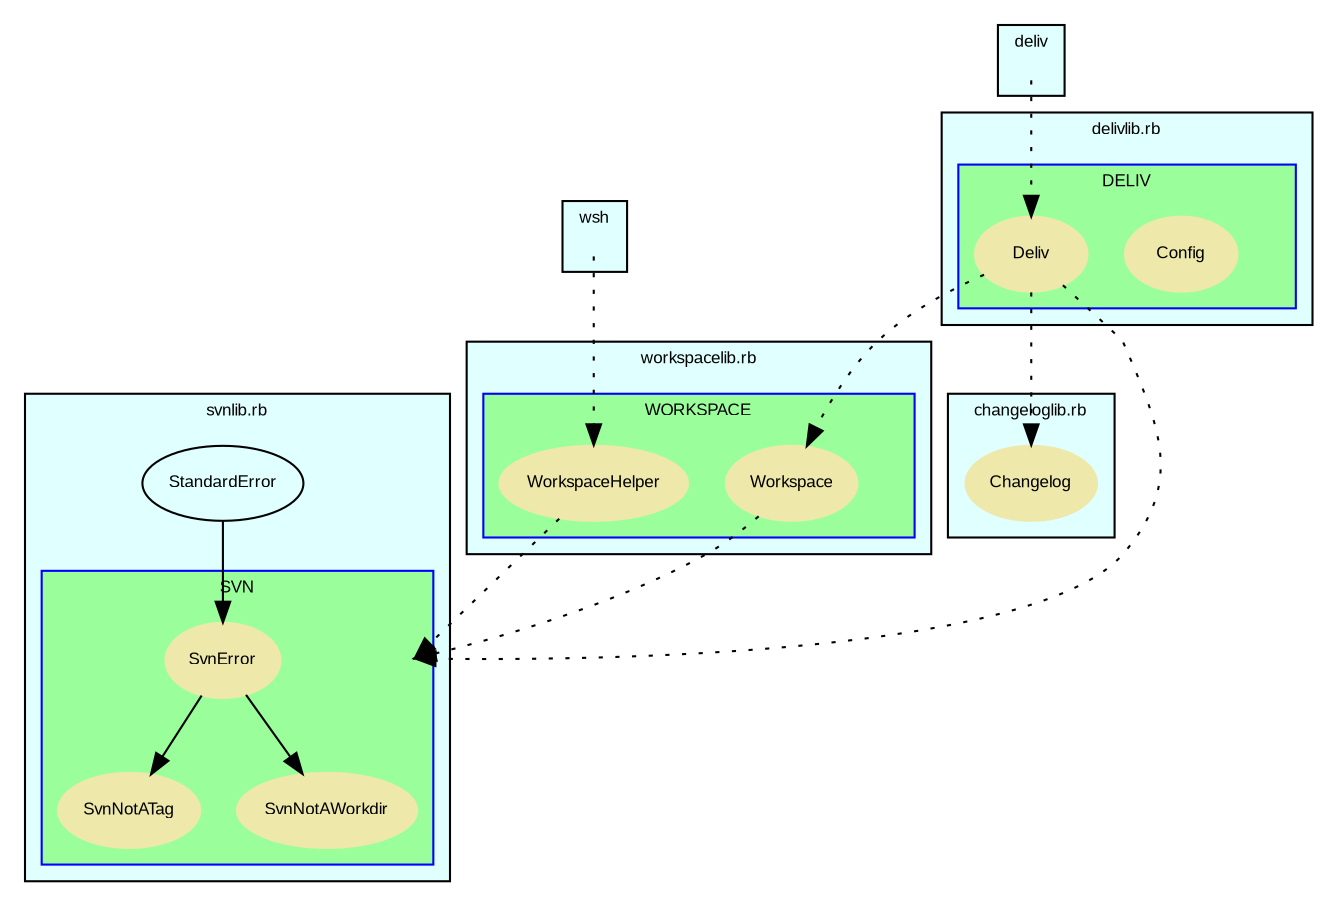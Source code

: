 digraph ClassChart {
    subgraph cluster_changeloglib {
        compound = true
        bgcolor = lightcyan1
        fontname = Arial
        fontsize = 8
        label = "changeloglib.rb"
        node [
            fontname = Arial,
            fontsize = 8,
            color = black
        ]

        Changelog [
            fontcolor = black,
            URL = "classes/Changelog.html",
            shape = ellipse,
            color = palegoldenrod,
            style = filled,
            label = "Changelog"
        ]

    }

    subgraph cluster_deliv {
        compound = true
        bgcolor = lightcyan1
        fontname = Arial
        fontsize = 8
        label = "deliv"
        node [
            fontname = Arial,
            fontsize = 8,
            color = black
        ]
        deliv[
                shape = plaintext,
                height = 0.01,
                width = 0.01,
                label = ""
        ]

    }

    subgraph cluster_delivlib {
        compound = true
        bgcolor = lightcyan1
        fontname = Arial
        fontsize = 8
        label = "delivlib.rb"
        node [
            fontname = Arial,
            fontsize = 8,
            color = black
        ]

        subgraph cluster_DELIV {
            fillcolor = palegreen1
            URL = "classes/DELIV.html"
            fontname = Arial
            color = blue
            label = "DELIV"
            style = filled
            DELIV [
                shape = plaintext,
                height = 0.01,
                width = 0.01,
                label = ""
            ]

            DELIV__Config [
                fontcolor = black,
                URL = "classes/DELIV/Config.html",
                shape = ellipse,
                color = palegoldenrod,
                style = filled,
                label = "Config"
            ]

            DELIV__Deliv [
                fontcolor = black,
                URL = "classes/DELIV/Deliv.html",
                shape = ellipse,
                color = palegoldenrod,
                style = filled,
                label = "Deliv"
            ]

        }

    }

    subgraph cluster_svnlib {
        compound = true
        bgcolor = lightcyan1
        fontname = Arial
        fontsize = 8
        label = "svnlib.rb"
        node [
            fontname = Arial,
            fontsize = 8,
            color = black
        ]

        SVN__SvnError -> SVN__SvnNotATag [

        ]

        SVN__SvnError -> SVN__SvnNotAWorkdir [

        ]

        StandardError [
            URL = "classes/StandardError.html",
            label = "StandardError"
        ]

        StandardError -> SVN__SvnError [

        ]

        subgraph cluster_SVN {
            fillcolor = palegreen1
            URL = "classes/SVN.html"
            fontname = Arial
            color = blue
            label = "SVN"
            style = filled
            SVN [
                shape = plaintext,
                height = 0.01,
                width = 0.01,
                label = ""
            ]

            SVN__SvnNotATag [
                fontcolor = black,
                URL = "classes/SVN/SvnNotATag.html",
                shape = ellipse,
                color = palegoldenrod,
                style = filled,
                label = "SvnNotATag"
            ]

            SVN__SvnNotAWorkdir [
                fontcolor = black,
                URL = "classes/SVN/SvnNotAWorkdir.html",
                shape = ellipse,
                color = palegoldenrod,
                style = filled,
                label = "SvnNotAWorkdir"
            ]

            SVN__SvnError [
                fontcolor = black,
                URL = "classes/SVN/SvnError.html",
                shape = ellipse,
                color = palegoldenrod,
                style = filled,
                label = "SvnError"
            ]

        }

    }

    subgraph cluster_workspacelib {
        compound = true
        bgcolor = lightcyan1
        fontname = Arial
        fontsize = 8
        label = "workspacelib.rb"
        node [
            fontname = Arial,
            fontsize = 8,
            color = black
        ]

        subgraph cluster_WORKSPACE {
            fillcolor = palegreen1
            URL = "classes/WORKSPACE.html"
            fontname = Arial
            color = blue
            label = "WORKSPACE"
            style = filled
            WORKSPACE [
                shape = plaintext,
                height = 0.01,
                width = 0.01,
                label = ""
            ]

            WORKSPACE__WorkspaceHelper [
                fontcolor = black,
                URL = "classes/WORKSPACE/WorkspaceHelper.html",
                shape = ellipse,
                color = palegoldenrod,
                style = filled,
                label = "WorkspaceHelper"
            ]

            WORKSPACE__Workspace [
                fontcolor = black,
                URL = "classes/WORKSPACE/Workspace.html",
                shape = ellipse,
                color = palegoldenrod,
                style = filled,
                label = "Workspace"
            ]

        }

    }

    subgraph cluster_wsh {
        compound = true
        bgcolor = lightcyan1
        fontname = Arial
        fontsize = 8
        label = "wsh"
        node [
            fontname = Arial,
            fontsize = 8,
            color = black
        ]
        wsh[
                shape = plaintext,
                height = 0.01,
                width = 0.01,
                label = ""
        ]
    }

    deliv -> DELIV__Deliv [style=dotted];
    wsh -> WORKSPACE__WorkspaceHelper [style=dotted];
    DELIV__Deliv -> SVN [style=dotted];
    DELIV__Deliv -> WORKSPACE__Workspace [style=dotted];
    DELIV__Deliv -> Changelog [style=dotted];
    WORKSPACE__WorkspaceHelper -> SVN [style=dotted];
    WORKSPACE__Workspace -> SVN [style=dotted];

}
